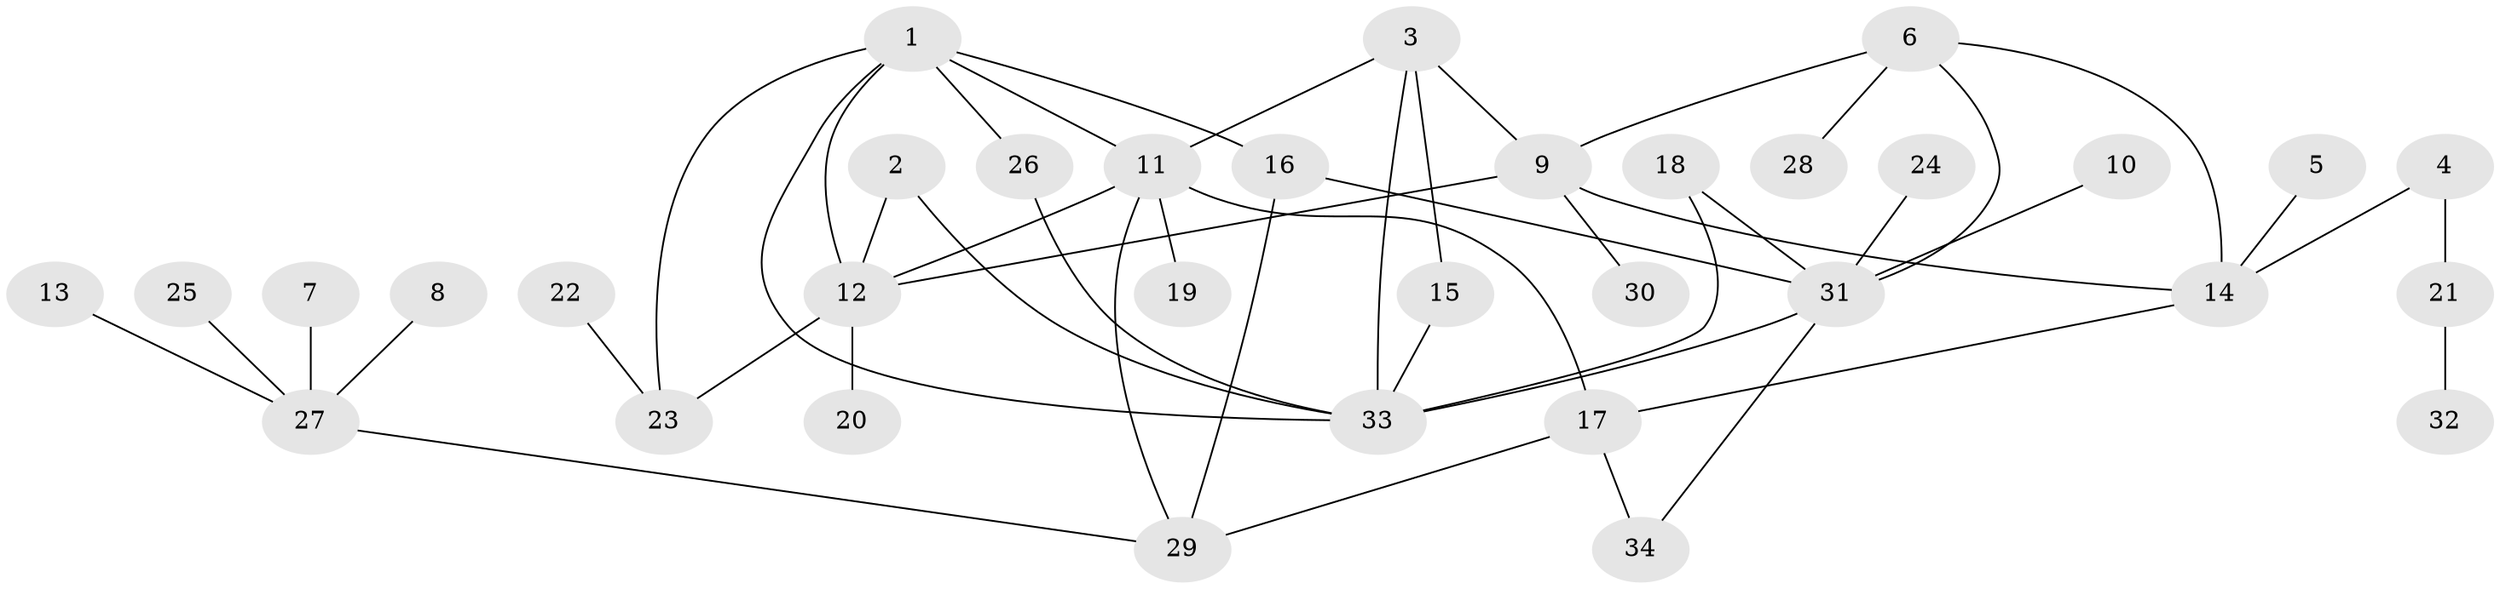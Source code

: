 // original degree distribution, {4: 0.04411764705882353, 8: 0.029411764705882353, 6: 0.058823529411764705, 5: 0.04411764705882353, 7: 0.029411764705882353, 10: 0.014705882352941176, 3: 0.058823529411764705, 2: 0.20588235294117646, 1: 0.5147058823529411}
// Generated by graph-tools (version 1.1) at 2025/02/03/09/25 03:02:40]
// undirected, 34 vertices, 48 edges
graph export_dot {
graph [start="1"]
  node [color=gray90,style=filled];
  1;
  2;
  3;
  4;
  5;
  6;
  7;
  8;
  9;
  10;
  11;
  12;
  13;
  14;
  15;
  16;
  17;
  18;
  19;
  20;
  21;
  22;
  23;
  24;
  25;
  26;
  27;
  28;
  29;
  30;
  31;
  32;
  33;
  34;
  1 -- 11 [weight=1.0];
  1 -- 12 [weight=1.0];
  1 -- 16 [weight=1.0];
  1 -- 23 [weight=1.0];
  1 -- 26 [weight=1.0];
  1 -- 33 [weight=1.0];
  2 -- 12 [weight=1.0];
  2 -- 33 [weight=1.0];
  3 -- 9 [weight=1.0];
  3 -- 11 [weight=1.0];
  3 -- 15 [weight=1.0];
  3 -- 33 [weight=1.0];
  4 -- 14 [weight=1.0];
  4 -- 21 [weight=1.0];
  5 -- 14 [weight=1.0];
  6 -- 9 [weight=1.0];
  6 -- 14 [weight=1.0];
  6 -- 28 [weight=1.0];
  6 -- 31 [weight=1.0];
  7 -- 27 [weight=1.0];
  8 -- 27 [weight=1.0];
  9 -- 12 [weight=1.0];
  9 -- 14 [weight=1.0];
  9 -- 30 [weight=1.0];
  10 -- 31 [weight=1.0];
  11 -- 12 [weight=1.0];
  11 -- 17 [weight=1.0];
  11 -- 19 [weight=1.0];
  11 -- 29 [weight=1.0];
  12 -- 20 [weight=1.0];
  12 -- 23 [weight=1.0];
  13 -- 27 [weight=1.0];
  14 -- 17 [weight=1.0];
  15 -- 33 [weight=1.0];
  16 -- 29 [weight=1.0];
  16 -- 31 [weight=2.0];
  17 -- 29 [weight=1.0];
  17 -- 34 [weight=1.0];
  18 -- 31 [weight=1.0];
  18 -- 33 [weight=1.0];
  21 -- 32 [weight=1.0];
  22 -- 23 [weight=1.0];
  24 -- 31 [weight=1.0];
  25 -- 27 [weight=1.0];
  26 -- 33 [weight=1.0];
  27 -- 29 [weight=1.0];
  31 -- 33 [weight=1.0];
  31 -- 34 [weight=1.0];
}
